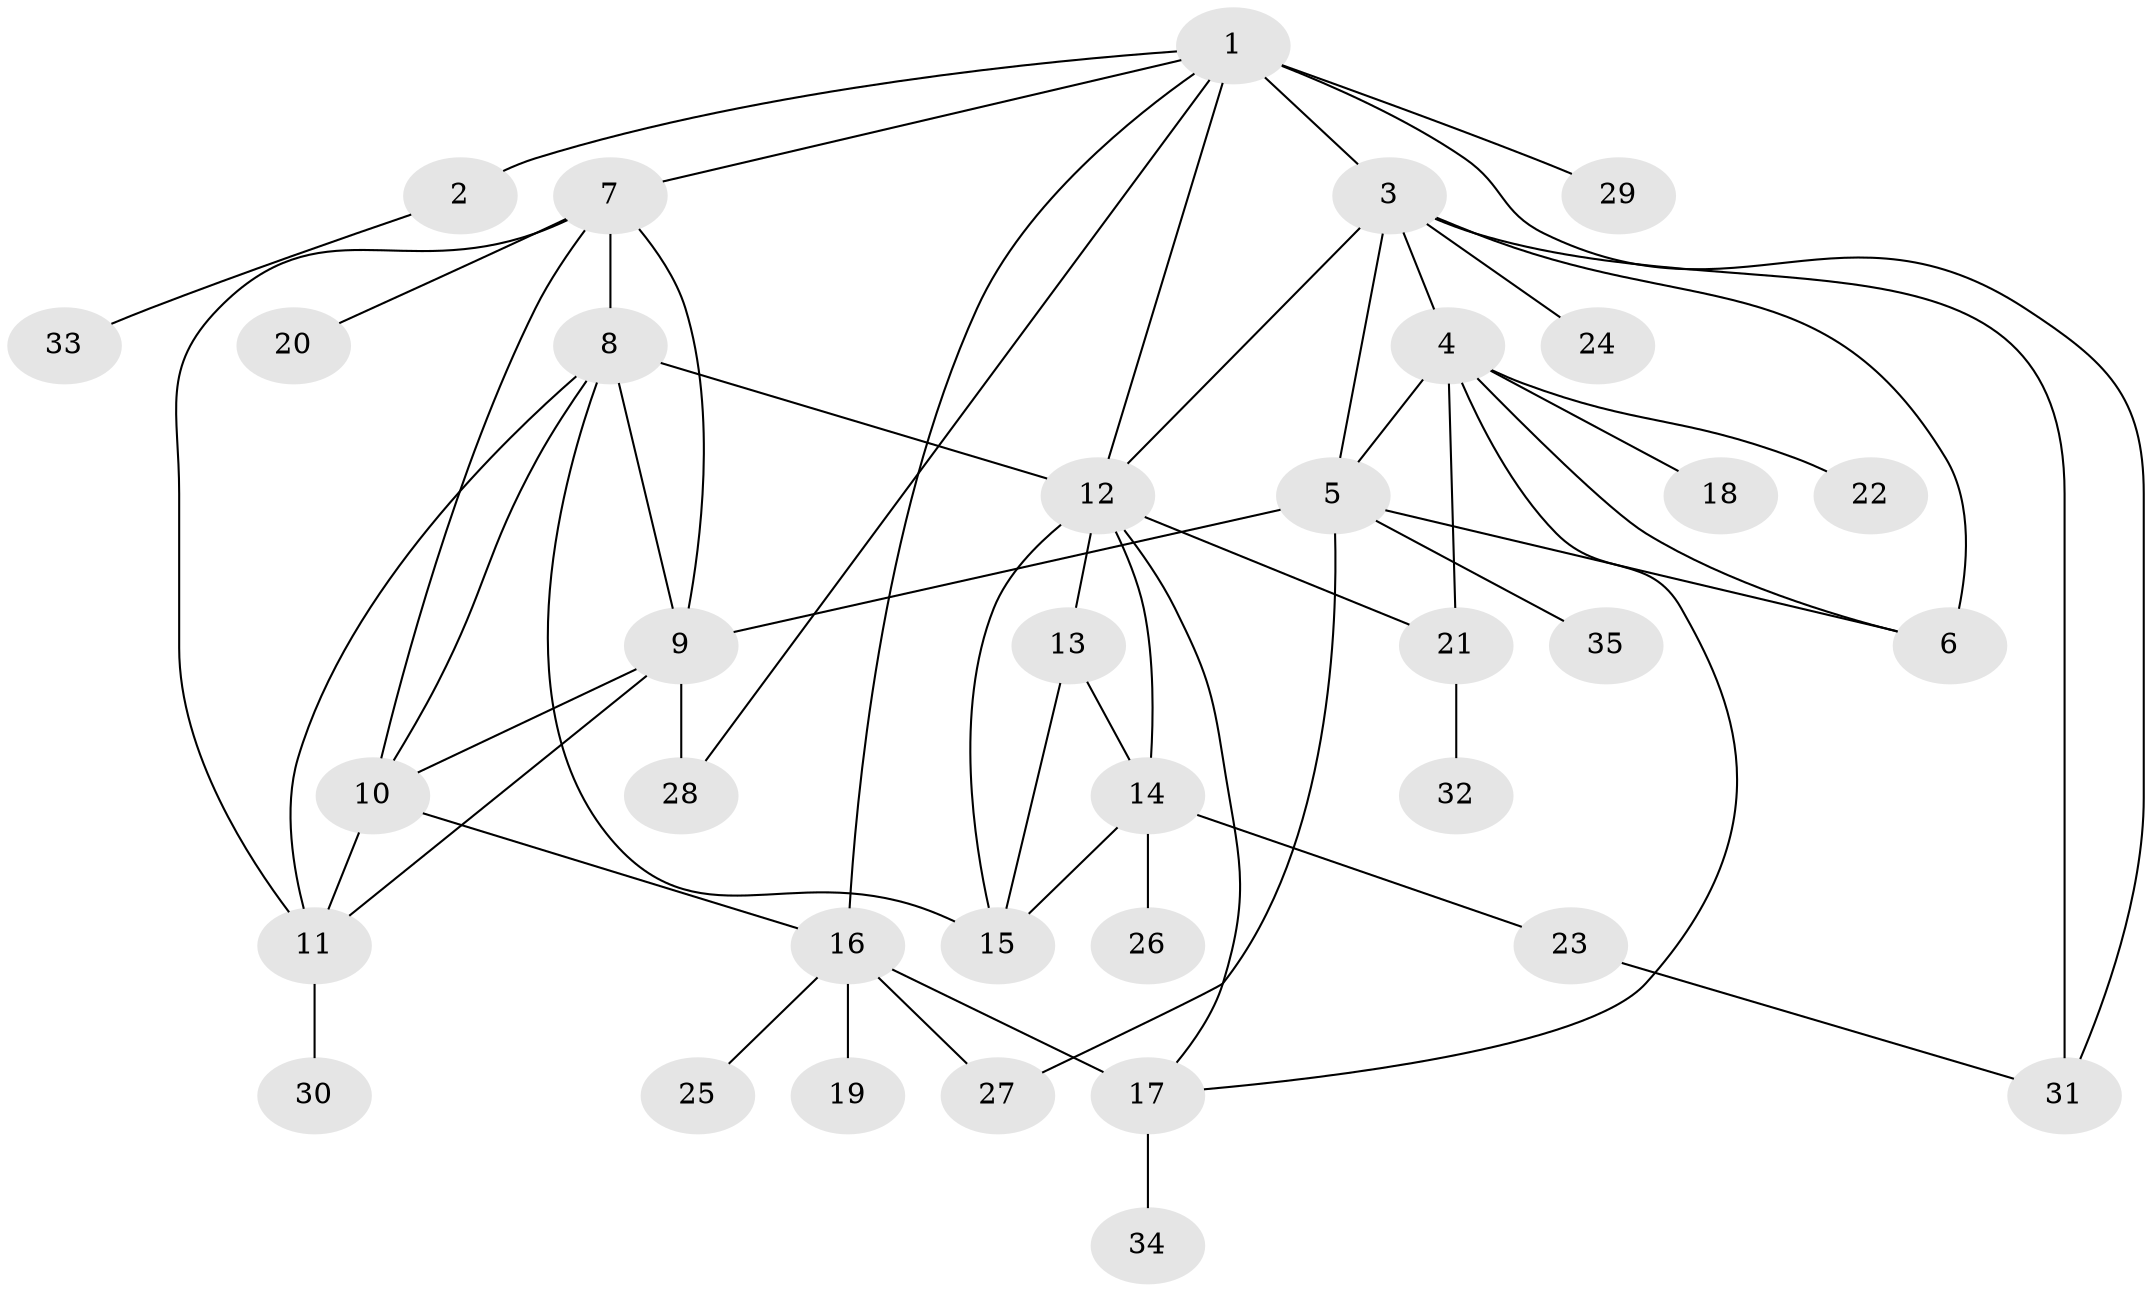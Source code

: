// original degree distribution, {7: 0.03636363636363636, 8: 0.02727272727272727, 12: 0.00909090909090909, 6: 0.05454545454545454, 11: 0.01818181818181818, 10: 0.02727272727272727, 5: 0.02727272727272727, 9: 0.00909090909090909, 14: 0.00909090909090909, 4: 0.00909090909090909, 3: 0.06363636363636363, 1: 0.5727272727272728, 2: 0.13636363636363635}
// Generated by graph-tools (version 1.1) at 2025/52/03/04/25 22:52:24]
// undirected, 35 vertices, 58 edges
graph export_dot {
  node [color=gray90,style=filled];
  1;
  2;
  3;
  4;
  5;
  6;
  7;
  8;
  9;
  10;
  11;
  12;
  13;
  14;
  15;
  16;
  17;
  18;
  19;
  20;
  21;
  22;
  23;
  24;
  25;
  26;
  27;
  28;
  29;
  30;
  31;
  32;
  33;
  34;
  35;
  1 -- 2 [weight=4.0];
  1 -- 3 [weight=2.0];
  1 -- 7 [weight=1.0];
  1 -- 12 [weight=1.0];
  1 -- 16 [weight=1.0];
  1 -- 28 [weight=1.0];
  1 -- 29 [weight=5.0];
  1 -- 31 [weight=1.0];
  2 -- 33 [weight=1.0];
  3 -- 4 [weight=2.0];
  3 -- 5 [weight=2.0];
  3 -- 6 [weight=3.0];
  3 -- 12 [weight=1.0];
  3 -- 24 [weight=1.0];
  3 -- 31 [weight=1.0];
  4 -- 5 [weight=1.0];
  4 -- 6 [weight=1.0];
  4 -- 17 [weight=1.0];
  4 -- 18 [weight=1.0];
  4 -- 21 [weight=3.0];
  4 -- 22 [weight=1.0];
  5 -- 6 [weight=1.0];
  5 -- 9 [weight=1.0];
  5 -- 27 [weight=3.0];
  5 -- 35 [weight=1.0];
  7 -- 8 [weight=4.0];
  7 -- 9 [weight=1.0];
  7 -- 10 [weight=1.0];
  7 -- 11 [weight=1.0];
  7 -- 20 [weight=1.0];
  8 -- 9 [weight=1.0];
  8 -- 10 [weight=1.0];
  8 -- 11 [weight=1.0];
  8 -- 12 [weight=1.0];
  8 -- 15 [weight=1.0];
  9 -- 10 [weight=1.0];
  9 -- 11 [weight=1.0];
  9 -- 28 [weight=4.0];
  10 -- 11 [weight=1.0];
  10 -- 16 [weight=1.0];
  11 -- 30 [weight=1.0];
  12 -- 13 [weight=3.0];
  12 -- 14 [weight=2.0];
  12 -- 15 [weight=2.0];
  12 -- 17 [weight=1.0];
  12 -- 21 [weight=1.0];
  13 -- 14 [weight=1.0];
  13 -- 15 [weight=1.0];
  14 -- 15 [weight=1.0];
  14 -- 23 [weight=1.0];
  14 -- 26 [weight=5.0];
  16 -- 17 [weight=4.0];
  16 -- 19 [weight=5.0];
  16 -- 25 [weight=1.0];
  16 -- 27 [weight=3.0];
  17 -- 34 [weight=1.0];
  21 -- 32 [weight=1.0];
  23 -- 31 [weight=1.0];
}
